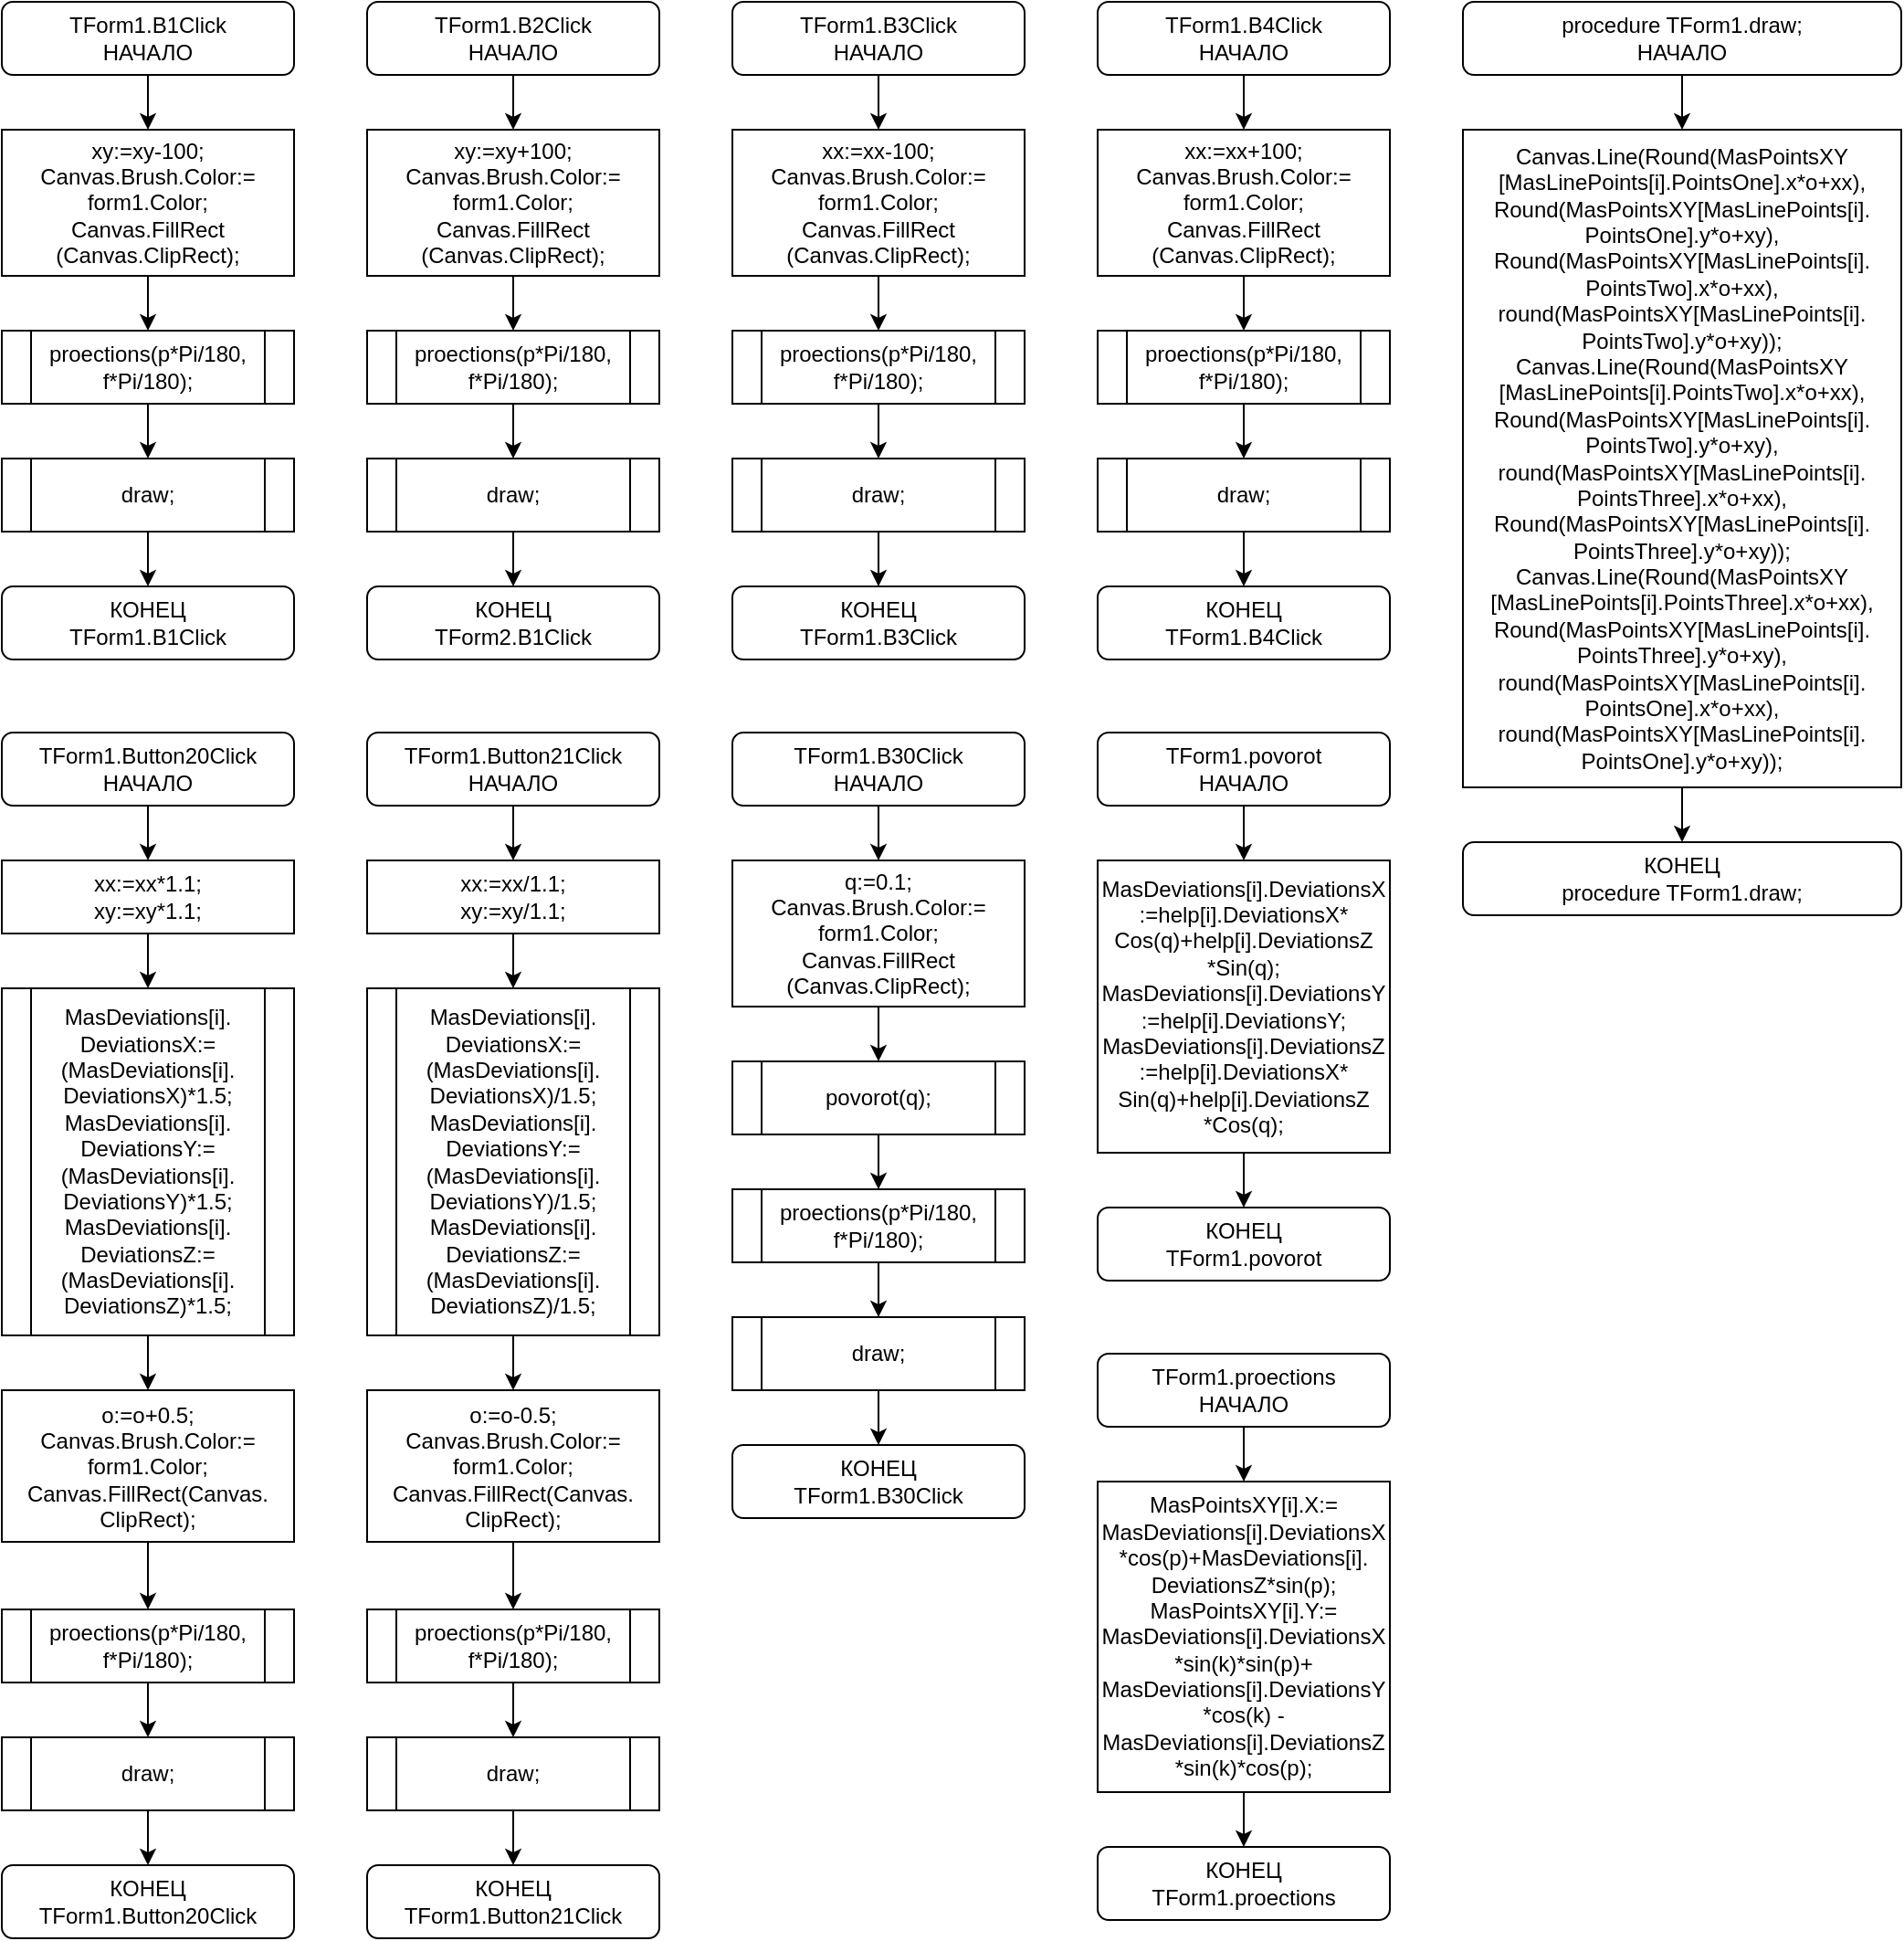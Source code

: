 <mxfile version="15.9.1" type="device"><diagram id="PtJ6blXjPwBJ0iyPOr9h" name="Page-1"><mxGraphModel dx="2770" dy="1270" grid="1" gridSize="10" guides="1" tooltips="1" connect="1" arrows="1" fold="1" page="1" pageScale="1" pageWidth="1169" pageHeight="1654" math="0" shadow="0"><root><mxCell id="0"/><mxCell id="1" parent="0"/><mxCell id="V_odBBFgcvJ_pFOY_zuU-3" style="edgeStyle=orthogonalEdgeStyle;rounded=0;orthogonalLoop=1;jettySize=auto;html=1;exitX=0.5;exitY=1;exitDx=0;exitDy=0;entryX=0.5;entryY=0;entryDx=0;entryDy=0;" edge="1" parent="1" source="V_odBBFgcvJ_pFOY_zuU-1" target="V_odBBFgcvJ_pFOY_zuU-2"><mxGeometry relative="1" as="geometry"/></mxCell><mxCell id="V_odBBFgcvJ_pFOY_zuU-1" value="TForm1.B1Click&lt;br&gt;НАЧАЛО" style="rounded=1;whiteSpace=wrap;html=1;" vertex="1" parent="1"><mxGeometry x="40" y="40" width="160" height="40" as="geometry"/></mxCell><mxCell id="V_odBBFgcvJ_pFOY_zuU-5" style="edgeStyle=orthogonalEdgeStyle;rounded=0;orthogonalLoop=1;jettySize=auto;html=1;exitX=0.5;exitY=1;exitDx=0;exitDy=0;entryX=0.5;entryY=0;entryDx=0;entryDy=0;" edge="1" parent="1" source="V_odBBFgcvJ_pFOY_zuU-2" target="V_odBBFgcvJ_pFOY_zuU-4"><mxGeometry relative="1" as="geometry"/></mxCell><mxCell id="V_odBBFgcvJ_pFOY_zuU-2" value="&lt;div&gt;xy:=xy-100;&lt;/div&gt;&lt;div&gt;Canvas.Brush.Color:=&lt;/div&gt;&lt;div&gt;form1.Color;&lt;/div&gt;&lt;div&gt;Canvas.FillRect&lt;/div&gt;&lt;div&gt;(Canvas.ClipRect);&lt;/div&gt;" style="rounded=0;whiteSpace=wrap;html=1;" vertex="1" parent="1"><mxGeometry x="40" y="110" width="160" height="80" as="geometry"/></mxCell><mxCell id="V_odBBFgcvJ_pFOY_zuU-7" style="edgeStyle=orthogonalEdgeStyle;rounded=0;orthogonalLoop=1;jettySize=auto;html=1;exitX=0.5;exitY=1;exitDx=0;exitDy=0;entryX=0.5;entryY=0;entryDx=0;entryDy=0;" edge="1" parent="1" source="V_odBBFgcvJ_pFOY_zuU-4" target="V_odBBFgcvJ_pFOY_zuU-6"><mxGeometry relative="1" as="geometry"/></mxCell><mxCell id="V_odBBFgcvJ_pFOY_zuU-4" value="proections(p*Pi/180,&lt;br&gt;f*Pi/180);" style="shape=process;whiteSpace=wrap;html=1;backgroundOutline=1;" vertex="1" parent="1"><mxGeometry x="40" y="220" width="160" height="40" as="geometry"/></mxCell><mxCell id="V_odBBFgcvJ_pFOY_zuU-9" style="edgeStyle=orthogonalEdgeStyle;rounded=0;orthogonalLoop=1;jettySize=auto;html=1;exitX=0.5;exitY=1;exitDx=0;exitDy=0;entryX=0.5;entryY=0;entryDx=0;entryDy=0;" edge="1" parent="1" source="V_odBBFgcvJ_pFOY_zuU-6" target="V_odBBFgcvJ_pFOY_zuU-8"><mxGeometry relative="1" as="geometry"/></mxCell><mxCell id="V_odBBFgcvJ_pFOY_zuU-6" value="draw;" style="shape=process;whiteSpace=wrap;html=1;backgroundOutline=1;" vertex="1" parent="1"><mxGeometry x="40" y="290" width="160" height="40" as="geometry"/></mxCell><mxCell id="V_odBBFgcvJ_pFOY_zuU-8" value="КОНЕЦ&lt;br&gt;TForm1.B1Click" style="rounded=1;whiteSpace=wrap;html=1;" vertex="1" parent="1"><mxGeometry x="40" y="360" width="160" height="40" as="geometry"/></mxCell><mxCell id="V_odBBFgcvJ_pFOY_zuU-10" style="edgeStyle=orthogonalEdgeStyle;rounded=0;orthogonalLoop=1;jettySize=auto;html=1;exitX=0.5;exitY=1;exitDx=0;exitDy=0;entryX=0.5;entryY=0;entryDx=0;entryDy=0;" edge="1" parent="1" source="V_odBBFgcvJ_pFOY_zuU-11" target="V_odBBFgcvJ_pFOY_zuU-13"><mxGeometry relative="1" as="geometry"/></mxCell><mxCell id="V_odBBFgcvJ_pFOY_zuU-11" value="TForm1.B2Click&lt;br&gt;НАЧАЛО" style="rounded=1;whiteSpace=wrap;html=1;" vertex="1" parent="1"><mxGeometry x="240" y="40" width="160" height="40" as="geometry"/></mxCell><mxCell id="V_odBBFgcvJ_pFOY_zuU-12" style="edgeStyle=orthogonalEdgeStyle;rounded=0;orthogonalLoop=1;jettySize=auto;html=1;exitX=0.5;exitY=1;exitDx=0;exitDy=0;entryX=0.5;entryY=0;entryDx=0;entryDy=0;" edge="1" parent="1" source="V_odBBFgcvJ_pFOY_zuU-13" target="V_odBBFgcvJ_pFOY_zuU-15"><mxGeometry relative="1" as="geometry"/></mxCell><mxCell id="V_odBBFgcvJ_pFOY_zuU-13" value="&lt;div&gt;xy:=xy+100;&lt;/div&gt;&lt;div&gt;Canvas.Brush.Color:=&lt;/div&gt;&lt;div&gt;form1.Color;&lt;/div&gt;&lt;div&gt;Canvas.FillRect&lt;/div&gt;&lt;div&gt;(Canvas.ClipRect);&lt;/div&gt;" style="rounded=0;whiteSpace=wrap;html=1;" vertex="1" parent="1"><mxGeometry x="240" y="110" width="160" height="80" as="geometry"/></mxCell><mxCell id="V_odBBFgcvJ_pFOY_zuU-14" style="edgeStyle=orthogonalEdgeStyle;rounded=0;orthogonalLoop=1;jettySize=auto;html=1;exitX=0.5;exitY=1;exitDx=0;exitDy=0;entryX=0.5;entryY=0;entryDx=0;entryDy=0;" edge="1" parent="1" source="V_odBBFgcvJ_pFOY_zuU-15" target="V_odBBFgcvJ_pFOY_zuU-17"><mxGeometry relative="1" as="geometry"/></mxCell><mxCell id="V_odBBFgcvJ_pFOY_zuU-15" value="proections(p*Pi/180,&lt;br&gt;f*Pi/180);" style="shape=process;whiteSpace=wrap;html=1;backgroundOutline=1;" vertex="1" parent="1"><mxGeometry x="240" y="220" width="160" height="40" as="geometry"/></mxCell><mxCell id="V_odBBFgcvJ_pFOY_zuU-16" style="edgeStyle=orthogonalEdgeStyle;rounded=0;orthogonalLoop=1;jettySize=auto;html=1;exitX=0.5;exitY=1;exitDx=0;exitDy=0;entryX=0.5;entryY=0;entryDx=0;entryDy=0;" edge="1" parent="1" source="V_odBBFgcvJ_pFOY_zuU-17" target="V_odBBFgcvJ_pFOY_zuU-18"><mxGeometry relative="1" as="geometry"/></mxCell><mxCell id="V_odBBFgcvJ_pFOY_zuU-17" value="draw;" style="shape=process;whiteSpace=wrap;html=1;backgroundOutline=1;" vertex="1" parent="1"><mxGeometry x="240" y="290" width="160" height="40" as="geometry"/></mxCell><mxCell id="V_odBBFgcvJ_pFOY_zuU-18" value="КОНЕЦ&lt;br&gt;TForm2.B1Click" style="rounded=1;whiteSpace=wrap;html=1;" vertex="1" parent="1"><mxGeometry x="240" y="360" width="160" height="40" as="geometry"/></mxCell><mxCell id="V_odBBFgcvJ_pFOY_zuU-19" style="edgeStyle=orthogonalEdgeStyle;rounded=0;orthogonalLoop=1;jettySize=auto;html=1;exitX=0.5;exitY=1;exitDx=0;exitDy=0;entryX=0.5;entryY=0;entryDx=0;entryDy=0;" edge="1" parent="1" source="V_odBBFgcvJ_pFOY_zuU-20" target="V_odBBFgcvJ_pFOY_zuU-22"><mxGeometry relative="1" as="geometry"/></mxCell><mxCell id="V_odBBFgcvJ_pFOY_zuU-20" value="TForm1.B3Click&lt;br&gt;НАЧАЛО" style="rounded=1;whiteSpace=wrap;html=1;" vertex="1" parent="1"><mxGeometry x="440" y="40" width="160" height="40" as="geometry"/></mxCell><mxCell id="V_odBBFgcvJ_pFOY_zuU-21" style="edgeStyle=orthogonalEdgeStyle;rounded=0;orthogonalLoop=1;jettySize=auto;html=1;exitX=0.5;exitY=1;exitDx=0;exitDy=0;entryX=0.5;entryY=0;entryDx=0;entryDy=0;" edge="1" parent="1" source="V_odBBFgcvJ_pFOY_zuU-22" target="V_odBBFgcvJ_pFOY_zuU-24"><mxGeometry relative="1" as="geometry"/></mxCell><mxCell id="V_odBBFgcvJ_pFOY_zuU-22" value="&lt;div&gt;xx:=xx-100;&lt;/div&gt;&lt;div&gt;Canvas.Brush.Color:=&lt;/div&gt;&lt;div&gt;form1.Color;&lt;/div&gt;&lt;div&gt;Canvas.FillRect&lt;/div&gt;&lt;div&gt;(Canvas.ClipRect);&lt;/div&gt;" style="rounded=0;whiteSpace=wrap;html=1;" vertex="1" parent="1"><mxGeometry x="440" y="110" width="160" height="80" as="geometry"/></mxCell><mxCell id="V_odBBFgcvJ_pFOY_zuU-23" style="edgeStyle=orthogonalEdgeStyle;rounded=0;orthogonalLoop=1;jettySize=auto;html=1;exitX=0.5;exitY=1;exitDx=0;exitDy=0;entryX=0.5;entryY=0;entryDx=0;entryDy=0;" edge="1" parent="1" source="V_odBBFgcvJ_pFOY_zuU-24" target="V_odBBFgcvJ_pFOY_zuU-26"><mxGeometry relative="1" as="geometry"/></mxCell><mxCell id="V_odBBFgcvJ_pFOY_zuU-24" value="proections(p*Pi/180,&lt;br&gt;f*Pi/180);" style="shape=process;whiteSpace=wrap;html=1;backgroundOutline=1;" vertex="1" parent="1"><mxGeometry x="440" y="220" width="160" height="40" as="geometry"/></mxCell><mxCell id="V_odBBFgcvJ_pFOY_zuU-25" style="edgeStyle=orthogonalEdgeStyle;rounded=0;orthogonalLoop=1;jettySize=auto;html=1;exitX=0.5;exitY=1;exitDx=0;exitDy=0;entryX=0.5;entryY=0;entryDx=0;entryDy=0;" edge="1" parent="1" source="V_odBBFgcvJ_pFOY_zuU-26" target="V_odBBFgcvJ_pFOY_zuU-27"><mxGeometry relative="1" as="geometry"/></mxCell><mxCell id="V_odBBFgcvJ_pFOY_zuU-26" value="draw;" style="shape=process;whiteSpace=wrap;html=1;backgroundOutline=1;" vertex="1" parent="1"><mxGeometry x="440" y="290" width="160" height="40" as="geometry"/></mxCell><mxCell id="V_odBBFgcvJ_pFOY_zuU-27" value="КОНЕЦ&lt;br&gt;TForm1.B3Click" style="rounded=1;whiteSpace=wrap;html=1;" vertex="1" parent="1"><mxGeometry x="440" y="360" width="160" height="40" as="geometry"/></mxCell><mxCell id="V_odBBFgcvJ_pFOY_zuU-28" style="edgeStyle=orthogonalEdgeStyle;rounded=0;orthogonalLoop=1;jettySize=auto;html=1;exitX=0.5;exitY=1;exitDx=0;exitDy=0;entryX=0.5;entryY=0;entryDx=0;entryDy=0;" edge="1" parent="1" source="V_odBBFgcvJ_pFOY_zuU-29" target="V_odBBFgcvJ_pFOY_zuU-31"><mxGeometry relative="1" as="geometry"/></mxCell><mxCell id="V_odBBFgcvJ_pFOY_zuU-29" value="TForm1.B4Click&lt;br&gt;НАЧАЛО" style="rounded=1;whiteSpace=wrap;html=1;" vertex="1" parent="1"><mxGeometry x="640" y="40" width="160" height="40" as="geometry"/></mxCell><mxCell id="V_odBBFgcvJ_pFOY_zuU-30" style="edgeStyle=orthogonalEdgeStyle;rounded=0;orthogonalLoop=1;jettySize=auto;html=1;exitX=0.5;exitY=1;exitDx=0;exitDy=0;entryX=0.5;entryY=0;entryDx=0;entryDy=0;" edge="1" parent="1" source="V_odBBFgcvJ_pFOY_zuU-31" target="V_odBBFgcvJ_pFOY_zuU-33"><mxGeometry relative="1" as="geometry"/></mxCell><mxCell id="V_odBBFgcvJ_pFOY_zuU-31" value="&lt;div&gt;xx:=xx+100;&lt;/div&gt;&lt;div&gt;Canvas.Brush.Color:=&lt;/div&gt;&lt;div&gt;form1.Color;&lt;/div&gt;&lt;div&gt;Canvas.FillRect&lt;/div&gt;&lt;div&gt;(Canvas.ClipRect);&lt;/div&gt;" style="rounded=0;whiteSpace=wrap;html=1;" vertex="1" parent="1"><mxGeometry x="640" y="110" width="160" height="80" as="geometry"/></mxCell><mxCell id="V_odBBFgcvJ_pFOY_zuU-32" style="edgeStyle=orthogonalEdgeStyle;rounded=0;orthogonalLoop=1;jettySize=auto;html=1;exitX=0.5;exitY=1;exitDx=0;exitDy=0;entryX=0.5;entryY=0;entryDx=0;entryDy=0;" edge="1" parent="1" source="V_odBBFgcvJ_pFOY_zuU-33" target="V_odBBFgcvJ_pFOY_zuU-35"><mxGeometry relative="1" as="geometry"/></mxCell><mxCell id="V_odBBFgcvJ_pFOY_zuU-33" value="proections(p*Pi/180,&lt;br&gt;f*Pi/180);" style="shape=process;whiteSpace=wrap;html=1;backgroundOutline=1;" vertex="1" parent="1"><mxGeometry x="640" y="220" width="160" height="40" as="geometry"/></mxCell><mxCell id="V_odBBFgcvJ_pFOY_zuU-34" style="edgeStyle=orthogonalEdgeStyle;rounded=0;orthogonalLoop=1;jettySize=auto;html=1;exitX=0.5;exitY=1;exitDx=0;exitDy=0;entryX=0.5;entryY=0;entryDx=0;entryDy=0;" edge="1" parent="1" source="V_odBBFgcvJ_pFOY_zuU-35" target="V_odBBFgcvJ_pFOY_zuU-36"><mxGeometry relative="1" as="geometry"/></mxCell><mxCell id="V_odBBFgcvJ_pFOY_zuU-35" value="draw;" style="shape=process;whiteSpace=wrap;html=1;backgroundOutline=1;" vertex="1" parent="1"><mxGeometry x="640" y="290" width="160" height="40" as="geometry"/></mxCell><mxCell id="V_odBBFgcvJ_pFOY_zuU-36" value="КОНЕЦ&lt;br&gt;TForm1.B4Click" style="rounded=1;whiteSpace=wrap;html=1;" vertex="1" parent="1"><mxGeometry x="640" y="360" width="160" height="40" as="geometry"/></mxCell><mxCell id="V_odBBFgcvJ_pFOY_zuU-37" style="edgeStyle=orthogonalEdgeStyle;rounded=0;orthogonalLoop=1;jettySize=auto;html=1;exitX=0.5;exitY=1;exitDx=0;exitDy=0;entryX=0.5;entryY=0;entryDx=0;entryDy=0;" edge="1" parent="1" source="V_odBBFgcvJ_pFOY_zuU-38" target="V_odBBFgcvJ_pFOY_zuU-40"><mxGeometry relative="1" as="geometry"/></mxCell><mxCell id="V_odBBFgcvJ_pFOY_zuU-38" value="TForm1.Button20Click&lt;br&gt;НАЧАЛО" style="rounded=1;whiteSpace=wrap;html=1;" vertex="1" parent="1"><mxGeometry x="40" y="440" width="160" height="40" as="geometry"/></mxCell><mxCell id="V_odBBFgcvJ_pFOY_zuU-39" style="edgeStyle=orthogonalEdgeStyle;rounded=0;orthogonalLoop=1;jettySize=auto;html=1;exitX=0.5;exitY=1;exitDx=0;exitDy=0;entryX=0.5;entryY=0;entryDx=0;entryDy=0;" edge="1" parent="1" source="V_odBBFgcvJ_pFOY_zuU-40" target="V_odBBFgcvJ_pFOY_zuU-42"><mxGeometry relative="1" as="geometry"/></mxCell><mxCell id="V_odBBFgcvJ_pFOY_zuU-40" value="&lt;div&gt;xx:=xx*1.1;&lt;/div&gt;&lt;div&gt;xy:=xy*1.1;&lt;/div&gt;" style="rounded=0;whiteSpace=wrap;html=1;" vertex="1" parent="1"><mxGeometry x="40" y="510" width="160" height="40" as="geometry"/></mxCell><mxCell id="V_odBBFgcvJ_pFOY_zuU-50" style="edgeStyle=orthogonalEdgeStyle;rounded=0;orthogonalLoop=1;jettySize=auto;html=1;exitX=0.5;exitY=1;exitDx=0;exitDy=0;entryX=0.5;entryY=0;entryDx=0;entryDy=0;" edge="1" parent="1" source="V_odBBFgcvJ_pFOY_zuU-42" target="V_odBBFgcvJ_pFOY_zuU-46"><mxGeometry relative="1" as="geometry"/></mxCell><mxCell id="V_odBBFgcvJ_pFOY_zuU-42" value="&lt;div&gt;MasDeviations[i].&lt;/div&gt;&lt;div&gt;DeviationsX:=(MasDeviations[i].&lt;/div&gt;&lt;div&gt;DeviationsX)*1.5;&lt;/div&gt;&lt;div&gt;MasDeviations[i].&lt;/div&gt;&lt;div&gt;DeviationsY:=(MasDeviations[i].&lt;/div&gt;&lt;div&gt;DeviationsY)*1.5;&lt;/div&gt;&lt;div&gt;MasDeviations[i].&lt;/div&gt;&lt;div&gt;DeviationsZ:=(MasDeviations[i].&lt;/div&gt;&lt;div&gt;DeviationsZ)*1.5;&lt;/div&gt;" style="shape=process;whiteSpace=wrap;html=1;backgroundOutline=1;" vertex="1" parent="1"><mxGeometry x="40" y="580" width="160" height="190" as="geometry"/></mxCell><mxCell id="V_odBBFgcvJ_pFOY_zuU-43" style="edgeStyle=orthogonalEdgeStyle;rounded=0;orthogonalLoop=1;jettySize=auto;html=1;exitX=0.5;exitY=1;exitDx=0;exitDy=0;entryX=0.5;entryY=0;entryDx=0;entryDy=0;" edge="1" parent="1" source="V_odBBFgcvJ_pFOY_zuU-44" target="V_odBBFgcvJ_pFOY_zuU-45"><mxGeometry relative="1" as="geometry"/></mxCell><mxCell id="V_odBBFgcvJ_pFOY_zuU-44" value="draw;" style="shape=process;whiteSpace=wrap;html=1;backgroundOutline=1;" vertex="1" parent="1"><mxGeometry x="40" y="990" width="160" height="40" as="geometry"/></mxCell><mxCell id="V_odBBFgcvJ_pFOY_zuU-45" value="КОНЕЦ&lt;br&gt;TForm1.Button20Click" style="rounded=1;whiteSpace=wrap;html=1;" vertex="1" parent="1"><mxGeometry x="40" y="1060" width="160" height="40" as="geometry"/></mxCell><mxCell id="V_odBBFgcvJ_pFOY_zuU-48" style="edgeStyle=orthogonalEdgeStyle;rounded=0;orthogonalLoop=1;jettySize=auto;html=1;exitX=0.5;exitY=1;exitDx=0;exitDy=0;" edge="1" parent="1" source="V_odBBFgcvJ_pFOY_zuU-46" target="V_odBBFgcvJ_pFOY_zuU-47"><mxGeometry relative="1" as="geometry"/></mxCell><mxCell id="V_odBBFgcvJ_pFOY_zuU-46" value="&lt;div&gt;o:=o+0.5;&lt;/div&gt;&lt;div&gt;Canvas.Brush.Color:=&lt;/div&gt;&lt;div&gt;form1.Color;&lt;/div&gt;&lt;div&gt;Canvas.FillRect(Canvas.&lt;/div&gt;&lt;div&gt;ClipRect);&lt;/div&gt;" style="rounded=0;whiteSpace=wrap;html=1;" vertex="1" parent="1"><mxGeometry x="40" y="800" width="160" height="83" as="geometry"/></mxCell><mxCell id="V_odBBFgcvJ_pFOY_zuU-49" style="edgeStyle=orthogonalEdgeStyle;rounded=0;orthogonalLoop=1;jettySize=auto;html=1;exitX=0.5;exitY=1;exitDx=0;exitDy=0;entryX=0.5;entryY=0;entryDx=0;entryDy=0;" edge="1" parent="1" source="V_odBBFgcvJ_pFOY_zuU-47" target="V_odBBFgcvJ_pFOY_zuU-44"><mxGeometry relative="1" as="geometry"/></mxCell><mxCell id="V_odBBFgcvJ_pFOY_zuU-47" value="proections(p*Pi/180,&lt;br&gt;f*Pi/180);" style="shape=process;whiteSpace=wrap;html=1;backgroundOutline=1;" vertex="1" parent="1"><mxGeometry x="40" y="920" width="160" height="40" as="geometry"/></mxCell><mxCell id="V_odBBFgcvJ_pFOY_zuU-51" style="edgeStyle=orthogonalEdgeStyle;rounded=0;orthogonalLoop=1;jettySize=auto;html=1;exitX=0.5;exitY=1;exitDx=0;exitDy=0;entryX=0.5;entryY=0;entryDx=0;entryDy=0;" edge="1" parent="1" source="V_odBBFgcvJ_pFOY_zuU-52" target="V_odBBFgcvJ_pFOY_zuU-54"><mxGeometry relative="1" as="geometry"/></mxCell><mxCell id="V_odBBFgcvJ_pFOY_zuU-52" value="TForm1.Button21Click&lt;br&gt;НАЧАЛО" style="rounded=1;whiteSpace=wrap;html=1;" vertex="1" parent="1"><mxGeometry x="240" y="440" width="160" height="40" as="geometry"/></mxCell><mxCell id="V_odBBFgcvJ_pFOY_zuU-53" style="edgeStyle=orthogonalEdgeStyle;rounded=0;orthogonalLoop=1;jettySize=auto;html=1;exitX=0.5;exitY=1;exitDx=0;exitDy=0;entryX=0.5;entryY=0;entryDx=0;entryDy=0;" edge="1" parent="1" source="V_odBBFgcvJ_pFOY_zuU-54" target="V_odBBFgcvJ_pFOY_zuU-56"><mxGeometry relative="1" as="geometry"/></mxCell><mxCell id="V_odBBFgcvJ_pFOY_zuU-54" value="&lt;div&gt;xx:=xx/1.1;&lt;/div&gt;&lt;div&gt;xy:=xy/1.1;&lt;/div&gt;" style="rounded=0;whiteSpace=wrap;html=1;" vertex="1" parent="1"><mxGeometry x="240" y="510" width="160" height="40" as="geometry"/></mxCell><mxCell id="V_odBBFgcvJ_pFOY_zuU-55" style="edgeStyle=orthogonalEdgeStyle;rounded=0;orthogonalLoop=1;jettySize=auto;html=1;exitX=0.5;exitY=1;exitDx=0;exitDy=0;entryX=0.5;entryY=0;entryDx=0;entryDy=0;" edge="1" parent="1" source="V_odBBFgcvJ_pFOY_zuU-56" target="V_odBBFgcvJ_pFOY_zuU-61"><mxGeometry relative="1" as="geometry"/></mxCell><mxCell id="V_odBBFgcvJ_pFOY_zuU-56" value="&lt;div&gt;MasDeviations[i].&lt;/div&gt;&lt;div&gt;DeviationsX:=(MasDeviations[i].&lt;/div&gt;&lt;div&gt;DeviationsX)/1.5;&lt;/div&gt;&lt;div&gt;MasDeviations[i].&lt;/div&gt;&lt;div&gt;DeviationsY:=(MasDeviations[i].&lt;/div&gt;&lt;div&gt;DeviationsY)/1.5;&lt;/div&gt;&lt;div&gt;MasDeviations[i].&lt;/div&gt;&lt;div&gt;DeviationsZ:=(MasDeviations[i].&lt;/div&gt;&lt;div&gt;DeviationsZ)/1.5;&lt;/div&gt;" style="shape=process;whiteSpace=wrap;html=1;backgroundOutline=1;" vertex="1" parent="1"><mxGeometry x="240" y="580" width="160" height="190" as="geometry"/></mxCell><mxCell id="V_odBBFgcvJ_pFOY_zuU-57" style="edgeStyle=orthogonalEdgeStyle;rounded=0;orthogonalLoop=1;jettySize=auto;html=1;exitX=0.5;exitY=1;exitDx=0;exitDy=0;entryX=0.5;entryY=0;entryDx=0;entryDy=0;" edge="1" parent="1" source="V_odBBFgcvJ_pFOY_zuU-58" target="V_odBBFgcvJ_pFOY_zuU-59"><mxGeometry relative="1" as="geometry"/></mxCell><mxCell id="V_odBBFgcvJ_pFOY_zuU-58" value="draw;" style="shape=process;whiteSpace=wrap;html=1;backgroundOutline=1;" vertex="1" parent="1"><mxGeometry x="240" y="990" width="160" height="40" as="geometry"/></mxCell><mxCell id="V_odBBFgcvJ_pFOY_zuU-59" value="КОНЕЦ&lt;br&gt;TForm1.Button21Click" style="rounded=1;whiteSpace=wrap;html=1;" vertex="1" parent="1"><mxGeometry x="240" y="1060" width="160" height="40" as="geometry"/></mxCell><mxCell id="V_odBBFgcvJ_pFOY_zuU-60" style="edgeStyle=orthogonalEdgeStyle;rounded=0;orthogonalLoop=1;jettySize=auto;html=1;exitX=0.5;exitY=1;exitDx=0;exitDy=0;" edge="1" parent="1" source="V_odBBFgcvJ_pFOY_zuU-61" target="V_odBBFgcvJ_pFOY_zuU-63"><mxGeometry relative="1" as="geometry"/></mxCell><mxCell id="V_odBBFgcvJ_pFOY_zuU-61" value="&lt;div&gt;o:=o-0.5;&lt;/div&gt;&lt;div&gt;Canvas.Brush.Color:=&lt;/div&gt;&lt;div&gt;form1.Color;&lt;/div&gt;&lt;div&gt;Canvas.FillRect(Canvas.&lt;/div&gt;&lt;div&gt;ClipRect);&lt;/div&gt;" style="rounded=0;whiteSpace=wrap;html=1;" vertex="1" parent="1"><mxGeometry x="240" y="800" width="160" height="83" as="geometry"/></mxCell><mxCell id="V_odBBFgcvJ_pFOY_zuU-62" style="edgeStyle=orthogonalEdgeStyle;rounded=0;orthogonalLoop=1;jettySize=auto;html=1;exitX=0.5;exitY=1;exitDx=0;exitDy=0;entryX=0.5;entryY=0;entryDx=0;entryDy=0;" edge="1" parent="1" source="V_odBBFgcvJ_pFOY_zuU-63" target="V_odBBFgcvJ_pFOY_zuU-58"><mxGeometry relative="1" as="geometry"/></mxCell><mxCell id="V_odBBFgcvJ_pFOY_zuU-63" value="proections(p*Pi/180,&lt;br&gt;f*Pi/180);" style="shape=process;whiteSpace=wrap;html=1;backgroundOutline=1;" vertex="1" parent="1"><mxGeometry x="240" y="920" width="160" height="40" as="geometry"/></mxCell><mxCell id="V_odBBFgcvJ_pFOY_zuU-64" style="edgeStyle=orthogonalEdgeStyle;rounded=0;orthogonalLoop=1;jettySize=auto;html=1;exitX=0.5;exitY=1;exitDx=0;exitDy=0;entryX=0.5;entryY=0;entryDx=0;entryDy=0;" edge="1" parent="1" source="V_odBBFgcvJ_pFOY_zuU-65" target="V_odBBFgcvJ_pFOY_zuU-67"><mxGeometry relative="1" as="geometry"/></mxCell><mxCell id="V_odBBFgcvJ_pFOY_zuU-65" value="TForm1.B30Click&lt;br&gt;НАЧАЛО" style="rounded=1;whiteSpace=wrap;html=1;" vertex="1" parent="1"><mxGeometry x="440" y="440" width="160" height="40" as="geometry"/></mxCell><mxCell id="V_odBBFgcvJ_pFOY_zuU-74" style="edgeStyle=orthogonalEdgeStyle;rounded=0;orthogonalLoop=1;jettySize=auto;html=1;exitX=0.5;exitY=1;exitDx=0;exitDy=0;" edge="1" parent="1" source="V_odBBFgcvJ_pFOY_zuU-67" target="V_odBBFgcvJ_pFOY_zuU-73"><mxGeometry relative="1" as="geometry"/></mxCell><mxCell id="V_odBBFgcvJ_pFOY_zuU-67" value="&lt;div&gt;q:=0.1;&lt;br&gt;&lt;/div&gt;&lt;div&gt;Canvas.Brush.Color:=&lt;/div&gt;&lt;div&gt;form1.Color;&lt;/div&gt;&lt;div&gt;Canvas.FillRect&lt;/div&gt;&lt;div&gt;(Canvas.ClipRect);&lt;/div&gt;" style="rounded=0;whiteSpace=wrap;html=1;" vertex="1" parent="1"><mxGeometry x="440" y="510" width="160" height="80" as="geometry"/></mxCell><mxCell id="V_odBBFgcvJ_pFOY_zuU-68" style="edgeStyle=orthogonalEdgeStyle;rounded=0;orthogonalLoop=1;jettySize=auto;html=1;exitX=0.5;exitY=1;exitDx=0;exitDy=0;entryX=0.5;entryY=0;entryDx=0;entryDy=0;" edge="1" parent="1" source="V_odBBFgcvJ_pFOY_zuU-69" target="V_odBBFgcvJ_pFOY_zuU-71"><mxGeometry relative="1" as="geometry"/></mxCell><mxCell id="V_odBBFgcvJ_pFOY_zuU-69" value="proections(p*Pi/180,&lt;br&gt;f*Pi/180);" style="shape=process;whiteSpace=wrap;html=1;backgroundOutline=1;" vertex="1" parent="1"><mxGeometry x="440" y="690" width="160" height="40" as="geometry"/></mxCell><mxCell id="V_odBBFgcvJ_pFOY_zuU-70" style="edgeStyle=orthogonalEdgeStyle;rounded=0;orthogonalLoop=1;jettySize=auto;html=1;exitX=0.5;exitY=1;exitDx=0;exitDy=0;entryX=0.5;entryY=0;entryDx=0;entryDy=0;" edge="1" parent="1" source="V_odBBFgcvJ_pFOY_zuU-71" target="V_odBBFgcvJ_pFOY_zuU-72"><mxGeometry relative="1" as="geometry"/></mxCell><mxCell id="V_odBBFgcvJ_pFOY_zuU-71" value="draw;" style="shape=process;whiteSpace=wrap;html=1;backgroundOutline=1;" vertex="1" parent="1"><mxGeometry x="440" y="760" width="160" height="40" as="geometry"/></mxCell><mxCell id="V_odBBFgcvJ_pFOY_zuU-72" value="КОНЕЦ&lt;br&gt;TForm1.B30Click" style="rounded=1;whiteSpace=wrap;html=1;" vertex="1" parent="1"><mxGeometry x="440" y="830" width="160" height="40" as="geometry"/></mxCell><mxCell id="V_odBBFgcvJ_pFOY_zuU-75" style="edgeStyle=orthogonalEdgeStyle;rounded=0;orthogonalLoop=1;jettySize=auto;html=1;exitX=0.5;exitY=1;exitDx=0;exitDy=0;entryX=0.5;entryY=0;entryDx=0;entryDy=0;" edge="1" parent="1" source="V_odBBFgcvJ_pFOY_zuU-73" target="V_odBBFgcvJ_pFOY_zuU-69"><mxGeometry relative="1" as="geometry"/></mxCell><mxCell id="V_odBBFgcvJ_pFOY_zuU-73" value="povorot(q);" style="shape=process;whiteSpace=wrap;html=1;backgroundOutline=1;" vertex="1" parent="1"><mxGeometry x="440" y="620" width="160" height="40" as="geometry"/></mxCell><mxCell id="V_odBBFgcvJ_pFOY_zuU-76" style="edgeStyle=orthogonalEdgeStyle;rounded=0;orthogonalLoop=1;jettySize=auto;html=1;exitX=0.5;exitY=1;exitDx=0;exitDy=0;entryX=0.5;entryY=0;entryDx=0;entryDy=0;" edge="1" parent="1" source="V_odBBFgcvJ_pFOY_zuU-77" target="V_odBBFgcvJ_pFOY_zuU-79"><mxGeometry relative="1" as="geometry"/></mxCell><mxCell id="V_odBBFgcvJ_pFOY_zuU-77" value="TForm1.povorot&lt;br&gt;НАЧАЛО" style="rounded=1;whiteSpace=wrap;html=1;" vertex="1" parent="1"><mxGeometry x="640" y="440" width="160" height="40" as="geometry"/></mxCell><mxCell id="V_odBBFgcvJ_pFOY_zuU-85" style="edgeStyle=orthogonalEdgeStyle;rounded=0;orthogonalLoop=1;jettySize=auto;html=1;exitX=0.5;exitY=1;exitDx=0;exitDy=0;entryX=0.5;entryY=0;entryDx=0;entryDy=0;" edge="1" parent="1" source="V_odBBFgcvJ_pFOY_zuU-79" target="V_odBBFgcvJ_pFOY_zuU-84"><mxGeometry relative="1" as="geometry"/></mxCell><mxCell id="V_odBBFgcvJ_pFOY_zuU-79" value="&lt;div&gt;MasDeviations[i].DeviationsX&lt;/div&gt;&lt;div&gt;:=&lt;span&gt;help[i].DeviationsX*&lt;/span&gt;&lt;/div&gt;&lt;div&gt;Cos(q)+help[i].DeviationsZ&lt;/div&gt;&lt;div&gt;*Sin(q);&lt;/div&gt;&lt;div&gt;MasDeviations[i].DeviationsY&lt;/div&gt;&lt;div&gt;:=&lt;span&gt;help[i].DeviationsY;&lt;/span&gt;&lt;/div&gt;&lt;div&gt;MasDeviations[i].DeviationsZ&lt;/div&gt;&lt;div&gt;:=help[i].DeviationsX*&lt;/div&gt;&lt;div&gt;Sin(q)+help[i].DeviationsZ&lt;/div&gt;&lt;div&gt;*Cos(q);&lt;/div&gt;" style="rounded=0;whiteSpace=wrap;html=1;" vertex="1" parent="1"><mxGeometry x="640" y="510" width="160" height="160" as="geometry"/></mxCell><mxCell id="V_odBBFgcvJ_pFOY_zuU-84" value="КОНЕЦ&lt;br&gt;TForm1.povorot" style="rounded=1;whiteSpace=wrap;html=1;" vertex="1" parent="1"><mxGeometry x="640" y="700" width="160" height="40" as="geometry"/></mxCell><mxCell id="V_odBBFgcvJ_pFOY_zuU-86" style="edgeStyle=orthogonalEdgeStyle;rounded=0;orthogonalLoop=1;jettySize=auto;html=1;exitX=0.5;exitY=1;exitDx=0;exitDy=0;entryX=0.5;entryY=0;entryDx=0;entryDy=0;" edge="1" parent="1" source="V_odBBFgcvJ_pFOY_zuU-87" target="V_odBBFgcvJ_pFOY_zuU-89"><mxGeometry relative="1" as="geometry"/></mxCell><mxCell id="V_odBBFgcvJ_pFOY_zuU-87" value="procedure TForm1.draw;&lt;br&gt;НАЧАЛО" style="rounded=1;whiteSpace=wrap;html=1;" vertex="1" parent="1"><mxGeometry x="840" y="40" width="240" height="40" as="geometry"/></mxCell><mxCell id="V_odBBFgcvJ_pFOY_zuU-88" style="edgeStyle=orthogonalEdgeStyle;rounded=0;orthogonalLoop=1;jettySize=auto;html=1;exitX=0.5;exitY=1;exitDx=0;exitDy=0;entryX=0.5;entryY=0;entryDx=0;entryDy=0;" edge="1" parent="1" source="V_odBBFgcvJ_pFOY_zuU-89" target="V_odBBFgcvJ_pFOY_zuU-90"><mxGeometry relative="1" as="geometry"/></mxCell><mxCell id="V_odBBFgcvJ_pFOY_zuU-89" value="&lt;div&gt;Canvas.Line(Round(MasPointsXY&lt;/div&gt;&lt;div&gt;[MasLinePoints[i].PointsOne].x*o+xx), Round(MasPointsXY[MasLinePoints[i].&lt;/div&gt;&lt;div&gt;PointsOne].y*o+xy), Round(MasPointsXY[MasLinePoints[i].&lt;/div&gt;&lt;div&gt;PointsTwo].x*o+xx), round(MasPointsXY[MasLinePoints[i].&lt;/div&gt;&lt;div&gt;PointsTwo].y*o+xy));&lt;/div&gt;&lt;div&gt;Canvas.Line(Round(MasPointsXY&lt;/div&gt;&lt;div&gt;[MasLinePoints[i].PointsTwo].x*o+xx), Round(MasPointsXY[MasLinePoints[i].&lt;/div&gt;&lt;div&gt;PointsTwo].y*o+xy), round(MasPointsXY[MasLinePoints[i].&lt;/div&gt;&lt;div&gt;PointsThree].x*o+xx), Round(MasPointsXY[MasLinePoints[i].&lt;/div&gt;&lt;div&gt;PointsThree].y*o+xy));&lt;/div&gt;&lt;div&gt;Canvas.Line(Round(MasPointsXY&lt;/div&gt;&lt;div&gt;[MasLinePoints[i].PointsThree].x*o+xx), Round(MasPointsXY[MasLinePoints[i].&lt;/div&gt;&lt;div&gt;PointsThree].y*o+xy), round(MasPointsXY[MasLinePoints[i].&lt;/div&gt;&lt;div&gt;PointsOne].x*o+xx), round(MasPointsXY[MasLinePoints[i].&lt;/div&gt;&lt;div&gt;PointsOne].y*o+xy));&lt;/div&gt;" style="rounded=0;whiteSpace=wrap;html=1;" vertex="1" parent="1"><mxGeometry x="840" y="110" width="240" height="360" as="geometry"/></mxCell><mxCell id="V_odBBFgcvJ_pFOY_zuU-90" value="КОНЕЦ&lt;br&gt;procedure TForm1.draw;" style="rounded=1;whiteSpace=wrap;html=1;" vertex="1" parent="1"><mxGeometry x="840" y="500" width="240" height="40" as="geometry"/></mxCell><mxCell id="V_odBBFgcvJ_pFOY_zuU-91" style="edgeStyle=orthogonalEdgeStyle;rounded=0;orthogonalLoop=1;jettySize=auto;html=1;exitX=0.5;exitY=1;exitDx=0;exitDy=0;entryX=0.5;entryY=0;entryDx=0;entryDy=0;" edge="1" parent="1" source="V_odBBFgcvJ_pFOY_zuU-92" target="V_odBBFgcvJ_pFOY_zuU-94"><mxGeometry relative="1" as="geometry"/></mxCell><mxCell id="V_odBBFgcvJ_pFOY_zuU-92" value="TForm1.proections&lt;br&gt;НАЧАЛО" style="rounded=1;whiteSpace=wrap;html=1;" vertex="1" parent="1"><mxGeometry x="640" y="780" width="160" height="40" as="geometry"/></mxCell><mxCell id="V_odBBFgcvJ_pFOY_zuU-93" style="edgeStyle=orthogonalEdgeStyle;rounded=0;orthogonalLoop=1;jettySize=auto;html=1;exitX=0.5;exitY=1;exitDx=0;exitDy=0;entryX=0.5;entryY=0;entryDx=0;entryDy=0;" edge="1" parent="1" source="V_odBBFgcvJ_pFOY_zuU-94" target="V_odBBFgcvJ_pFOY_zuU-95"><mxGeometry relative="1" as="geometry"/></mxCell><mxCell id="V_odBBFgcvJ_pFOY_zuU-94" value="&lt;div&gt;MasPointsXY[i].X:=&lt;/div&gt;&lt;div&gt;MasDeviations[i].DeviationsX&lt;/div&gt;&lt;div&gt;*&lt;span&gt;cos(p)+MasDeviations[i].&lt;/span&gt;&lt;/div&gt;&lt;div&gt;DeviationsZ*sin(p);&lt;/div&gt;&lt;div&gt;MasPointsXY[i].Y:=&lt;/div&gt;&lt;div&gt;MasDeviations[i].DeviationsX&lt;/div&gt;&lt;div&gt;*&lt;span&gt;sin(k)*sin(p)+&lt;/span&gt;&lt;/div&gt;&lt;div&gt;MasDeviations[i].DeviationsY&lt;/div&gt;&lt;div&gt;*cos(k) - MasDeviations[i].DeviationsZ&lt;/div&gt;&lt;div&gt;*sin(k)*cos(p);&lt;/div&gt;" style="rounded=0;whiteSpace=wrap;html=1;" vertex="1" parent="1"><mxGeometry x="640" y="850" width="160" height="170" as="geometry"/></mxCell><mxCell id="V_odBBFgcvJ_pFOY_zuU-95" value="КОНЕЦ&lt;br&gt;TForm1.proections" style="rounded=1;whiteSpace=wrap;html=1;" vertex="1" parent="1"><mxGeometry x="640" y="1050" width="160" height="40" as="geometry"/></mxCell></root></mxGraphModel></diagram></mxfile>